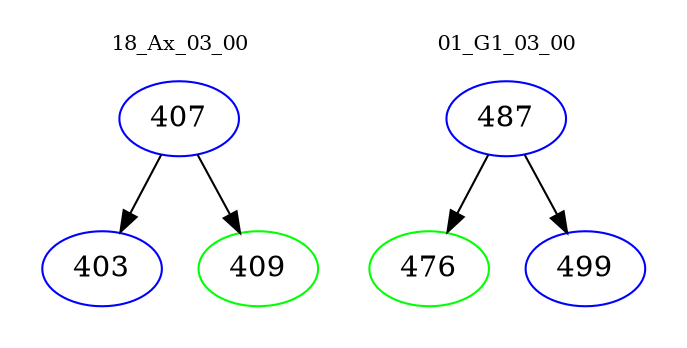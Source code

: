 digraph{
subgraph cluster_0 {
color = white
label = "18_Ax_03_00";
fontsize=10;
T0_407 [label="407", color="blue"]
T0_407 -> T0_403 [color="black"]
T0_403 [label="403", color="blue"]
T0_407 -> T0_409 [color="black"]
T0_409 [label="409", color="green"]
}
subgraph cluster_1 {
color = white
label = "01_G1_03_00";
fontsize=10;
T1_487 [label="487", color="blue"]
T1_487 -> T1_476 [color="black"]
T1_476 [label="476", color="green"]
T1_487 -> T1_499 [color="black"]
T1_499 [label="499", color="blue"]
}
}
